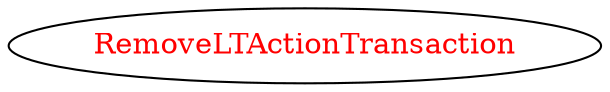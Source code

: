 digraph dependencyGraph {
 concentrate=true;
 ranksep="2.0";
 rankdir="LR"; 
 splines="ortho";
"RemoveLTActionTransaction" [fontcolor="red"];
}